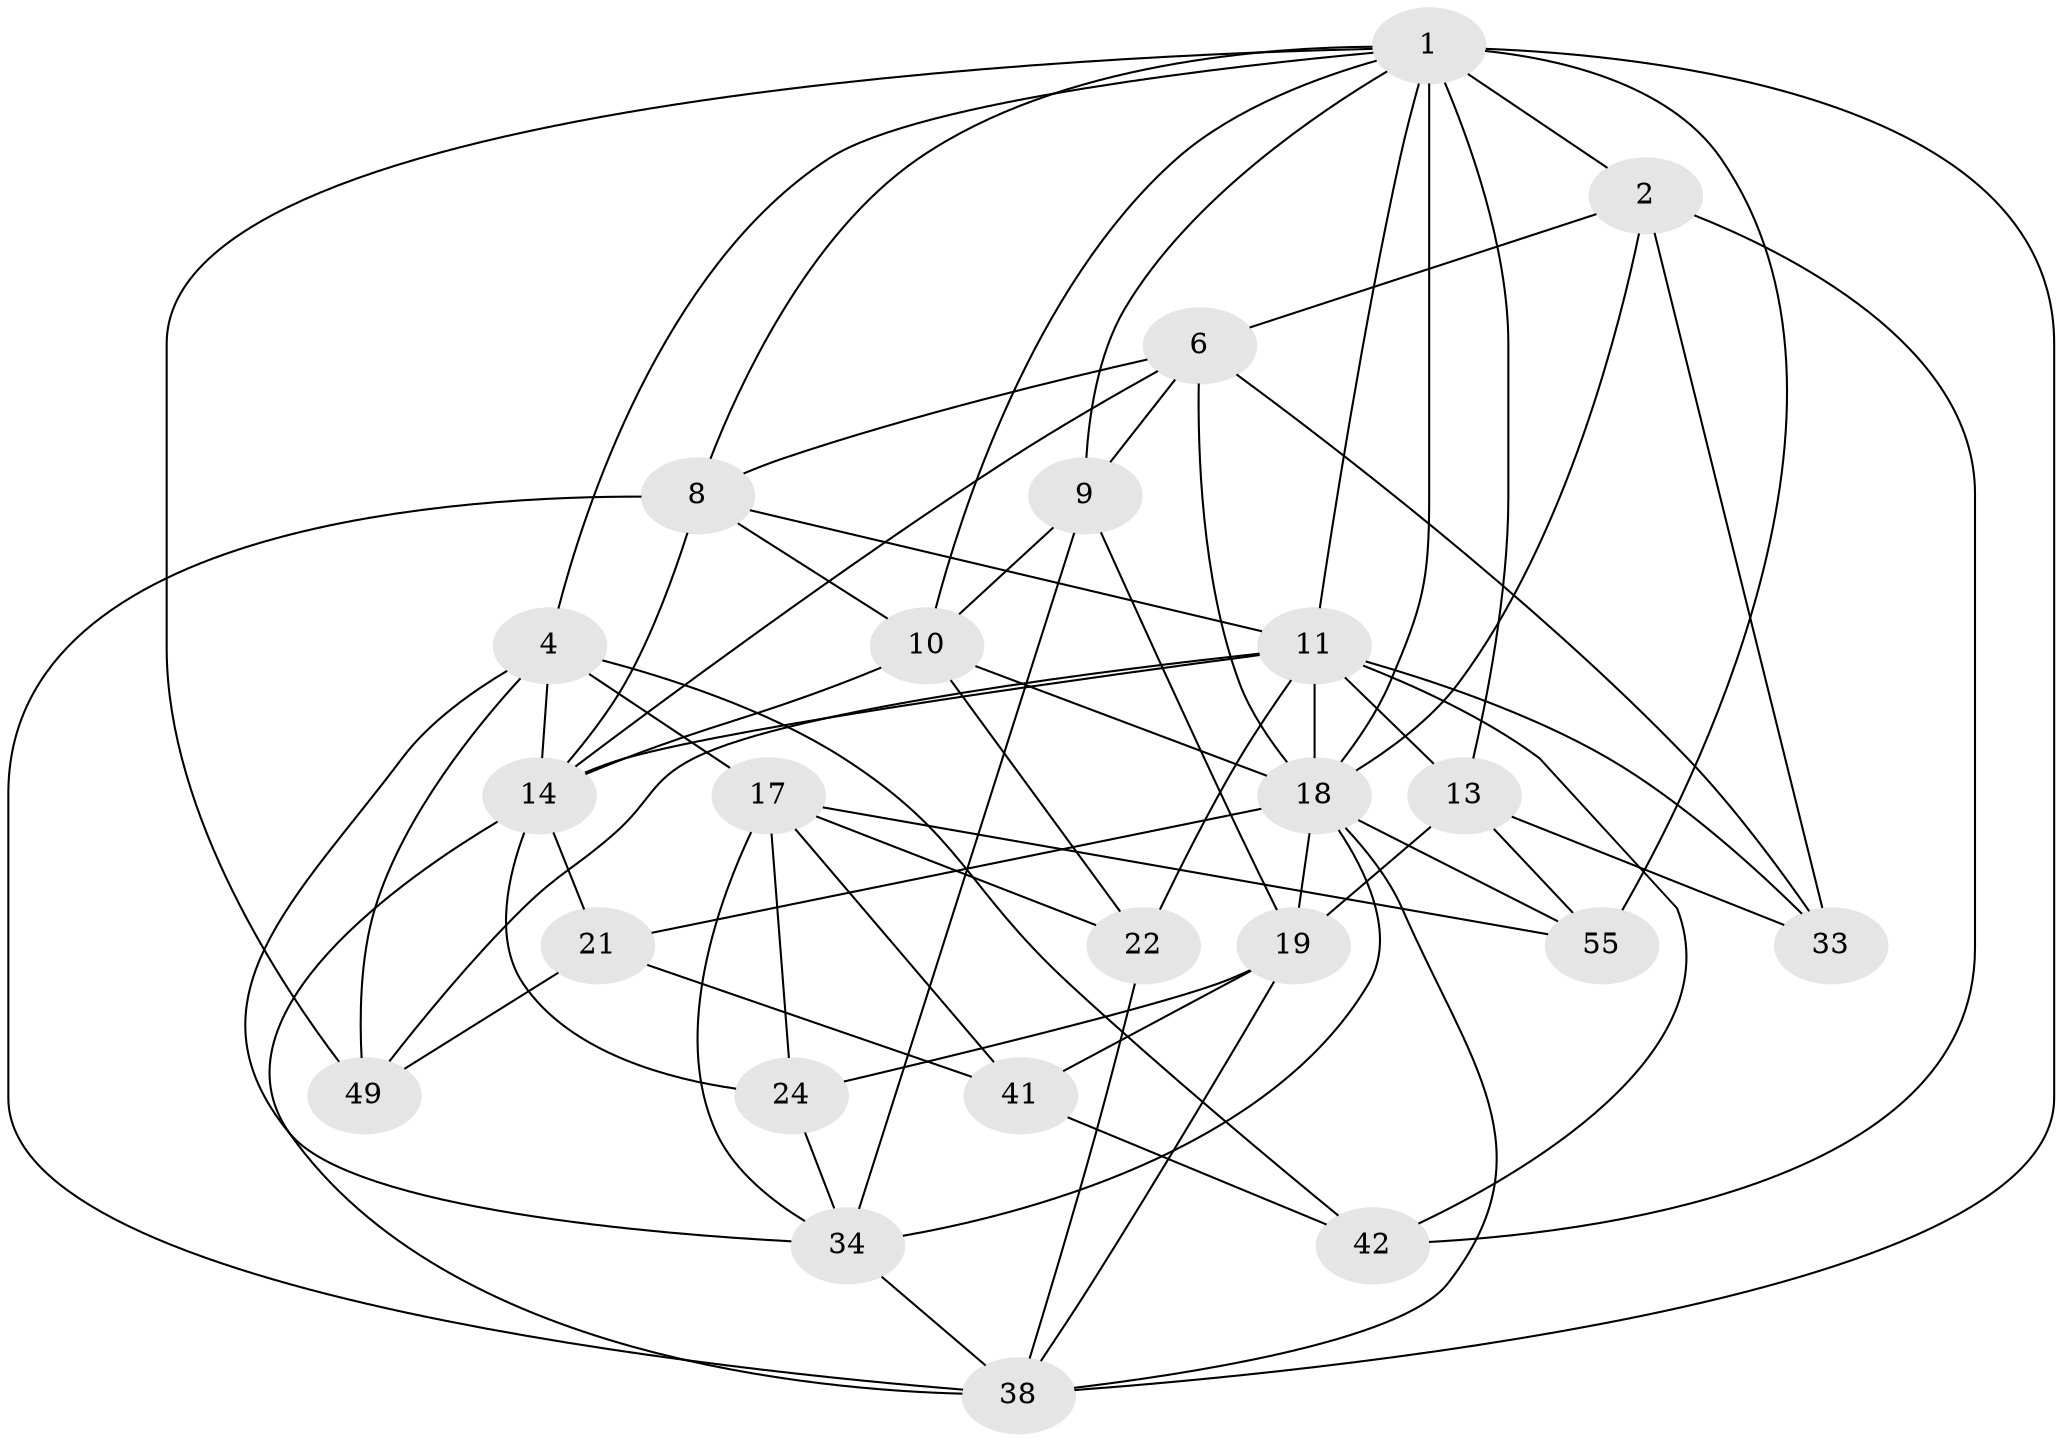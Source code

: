 // original degree distribution, {4: 1.0}
// Generated by graph-tools (version 1.1) at 2025/20/03/04/25 18:20:51]
// undirected, 23 vertices, 67 edges
graph export_dot {
graph [start="1"]
  node [color=gray90,style=filled];
  1 [super="+7+5+3+47"];
  2 [super="+31"];
  4 [super="+36"];
  6 [super="+51+16"];
  8 [super="+58+20"];
  9 [super="+15"];
  10 [super="+12"];
  11 [super="+26+25"];
  13 [super="+29"];
  14 [super="+27"];
  17 [super="+50"];
  18 [super="+32+39+23"];
  19 [super="+57"];
  21;
  22;
  24;
  33;
  34 [super="+40"];
  38 [super="+54+46"];
  41;
  42;
  49;
  55;
  1 -- 8;
  1 -- 13;
  1 -- 2 [weight=2];
  1 -- 49;
  1 -- 9;
  1 -- 11;
  1 -- 10;
  1 -- 55;
  1 -- 18 [weight=3];
  1 -- 38;
  1 -- 4;
  2 -- 18 [weight=2];
  2 -- 33;
  2 -- 42;
  2 -- 6 [weight=2];
  4 -- 42;
  4 -- 49;
  4 -- 34;
  4 -- 14;
  4 -- 17;
  6 -- 9 [weight=2];
  6 -- 33;
  6 -- 14;
  6 -- 18 [weight=3];
  6 -- 8;
  8 -- 38 [weight=2];
  8 -- 11 [weight=2];
  8 -- 10;
  8 -- 14;
  9 -- 34;
  9 -- 10;
  9 -- 19;
  10 -- 22;
  10 -- 18;
  10 -- 14;
  11 -- 49;
  11 -- 33;
  11 -- 42;
  11 -- 13 [weight=2];
  11 -- 18 [weight=2];
  11 -- 22;
  11 -- 14;
  13 -- 19;
  13 -- 55;
  13 -- 33;
  14 -- 24;
  14 -- 38;
  14 -- 21;
  17 -- 55;
  17 -- 22;
  17 -- 24;
  17 -- 41;
  17 -- 34;
  18 -- 34;
  18 -- 21;
  18 -- 19;
  18 -- 55;
  18 -- 38;
  19 -- 41;
  19 -- 38;
  19 -- 24;
  21 -- 49;
  21 -- 41;
  22 -- 38;
  24 -- 34;
  34 -- 38;
  41 -- 42;
}
